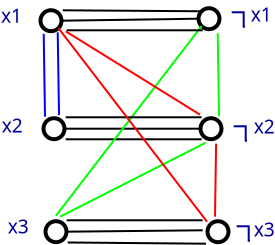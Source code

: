 <?xml version="1.0" encoding="UTF-8"?>
<dia:diagram xmlns:dia="http://www.lysator.liu.se/~alla/dia/">
  <dia:layer name="Background" visible="true">
    <dia:object type="Standard - Ellipse" version="0" id="O0">
      <dia:attribute name="obj_pos">
        <dia:point val="6.925,6.225"/>
      </dia:attribute>
      <dia:attribute name="obj_bb">
        <dia:rectangle val="6.825,6.125;8.075,7.375"/>
      </dia:attribute>
      <dia:attribute name="elem_corner">
        <dia:point val="6.925,6.225"/>
      </dia:attribute>
      <dia:attribute name="elem_width">
        <dia:real val="1.05"/>
      </dia:attribute>
      <dia:attribute name="elem_height">
        <dia:real val="1.05"/>
      </dia:attribute>
      <dia:attribute name="border_width">
        <dia:real val="0.2"/>
      </dia:attribute>
      <dia:attribute name="aspect">
        <dia:enum val="2"/>
      </dia:attribute>
    </dia:object>
    <dia:object type="Standard - Ellipse" version="0" id="O1">
      <dia:attribute name="obj_pos">
        <dia:point val="14.825,6.125"/>
      </dia:attribute>
      <dia:attribute name="obj_bb">
        <dia:rectangle val="14.725,6.025;15.975,7.275"/>
      </dia:attribute>
      <dia:attribute name="elem_corner">
        <dia:point val="14.825,6.125"/>
      </dia:attribute>
      <dia:attribute name="elem_width">
        <dia:real val="1.05"/>
      </dia:attribute>
      <dia:attribute name="elem_height">
        <dia:real val="1.05"/>
      </dia:attribute>
      <dia:attribute name="border_width">
        <dia:real val="0.2"/>
      </dia:attribute>
      <dia:attribute name="aspect">
        <dia:enum val="2"/>
      </dia:attribute>
    </dia:object>
    <dia:object type="Standard - Ellipse" version="0" id="O2">
      <dia:attribute name="obj_pos">
        <dia:point val="7.075,11.625"/>
      </dia:attribute>
      <dia:attribute name="obj_bb">
        <dia:rectangle val="6.975,11.525;8.225,12.775"/>
      </dia:attribute>
      <dia:attribute name="elem_corner">
        <dia:point val="7.075,11.625"/>
      </dia:attribute>
      <dia:attribute name="elem_width">
        <dia:real val="1.05"/>
      </dia:attribute>
      <dia:attribute name="elem_height">
        <dia:real val="1.05"/>
      </dia:attribute>
      <dia:attribute name="border_width">
        <dia:real val="0.2"/>
      </dia:attribute>
      <dia:attribute name="aspect">
        <dia:enum val="2"/>
      </dia:attribute>
    </dia:object>
    <dia:object type="Standard - Ellipse" version="0" id="O3">
      <dia:attribute name="obj_pos">
        <dia:point val="14.925,11.625"/>
      </dia:attribute>
      <dia:attribute name="obj_bb">
        <dia:rectangle val="14.825,11.525;16.075,12.775"/>
      </dia:attribute>
      <dia:attribute name="elem_corner">
        <dia:point val="14.925,11.625"/>
      </dia:attribute>
      <dia:attribute name="elem_width">
        <dia:real val="1.05"/>
      </dia:attribute>
      <dia:attribute name="elem_height">
        <dia:real val="1.05"/>
      </dia:attribute>
      <dia:attribute name="border_width">
        <dia:real val="0.2"/>
      </dia:attribute>
      <dia:attribute name="aspect">
        <dia:enum val="2"/>
      </dia:attribute>
    </dia:object>
    <dia:object type="Standard - Ellipse" version="0" id="O4">
      <dia:attribute name="obj_pos">
        <dia:point val="7.175,16.775"/>
      </dia:attribute>
      <dia:attribute name="obj_bb">
        <dia:rectangle val="7.075,16.675;8.325,17.925"/>
      </dia:attribute>
      <dia:attribute name="elem_corner">
        <dia:point val="7.175,16.775"/>
      </dia:attribute>
      <dia:attribute name="elem_width">
        <dia:real val="1.05"/>
      </dia:attribute>
      <dia:attribute name="elem_height">
        <dia:real val="1.05"/>
      </dia:attribute>
      <dia:attribute name="border_width">
        <dia:real val="0.2"/>
      </dia:attribute>
      <dia:attribute name="aspect">
        <dia:enum val="2"/>
      </dia:attribute>
    </dia:object>
    <dia:object type="Standard - Ellipse" version="0" id="O5">
      <dia:attribute name="obj_pos">
        <dia:point val="15.275,16.775"/>
      </dia:attribute>
      <dia:attribute name="obj_bb">
        <dia:rectangle val="15.175,16.675;16.425,17.925"/>
      </dia:attribute>
      <dia:attribute name="elem_corner">
        <dia:point val="15.275,16.775"/>
      </dia:attribute>
      <dia:attribute name="elem_width">
        <dia:real val="1.05"/>
      </dia:attribute>
      <dia:attribute name="elem_height">
        <dia:real val="1.05"/>
      </dia:attribute>
      <dia:attribute name="border_width">
        <dia:real val="0.2"/>
      </dia:attribute>
      <dia:attribute name="aspect">
        <dia:enum val="2"/>
      </dia:attribute>
    </dia:object>
    <dia:object type="Standard - Line" version="0" id="O6">
      <dia:attribute name="obj_pos">
        <dia:point val="7.975,6.75"/>
      </dia:attribute>
      <dia:attribute name="obj_bb">
        <dia:rectangle val="7.924,6.599;14.876,6.801"/>
      </dia:attribute>
      <dia:attribute name="conn_endpoints">
        <dia:point val="7.975,6.75"/>
        <dia:point val="14.825,6.65"/>
      </dia:attribute>
      <dia:attribute name="numcp">
        <dia:int val="1"/>
      </dia:attribute>
      <dia:connections>
        <dia:connection handle="0" to="O0" connection="4"/>
        <dia:connection handle="1" to="O1" connection="3"/>
      </dia:connections>
    </dia:object>
    <dia:object type="Standard - Line" version="0" id="O7">
      <dia:attribute name="obj_pos">
        <dia:point val="8.125,12.15"/>
      </dia:attribute>
      <dia:attribute name="obj_bb">
        <dia:rectangle val="8.075,12.1;14.975,12.2"/>
      </dia:attribute>
      <dia:attribute name="conn_endpoints">
        <dia:point val="8.125,12.15"/>
        <dia:point val="14.925,12.15"/>
      </dia:attribute>
      <dia:attribute name="numcp">
        <dia:int val="1"/>
      </dia:attribute>
      <dia:connections>
        <dia:connection handle="0" to="O2" connection="4"/>
        <dia:connection handle="1" to="O3" connection="3"/>
      </dia:connections>
    </dia:object>
    <dia:object type="Standard - Line" version="0" id="O8">
      <dia:attribute name="obj_pos">
        <dia:point val="8.225,17.3"/>
      </dia:attribute>
      <dia:attribute name="obj_bb">
        <dia:rectangle val="8.174,17.18;15.085,17.351"/>
      </dia:attribute>
      <dia:attribute name="conn_endpoints">
        <dia:point val="8.225,17.3"/>
        <dia:point val="15.035,17.23"/>
      </dia:attribute>
      <dia:attribute name="numcp">
        <dia:int val="1"/>
      </dia:attribute>
      <dia:connections>
        <dia:connection handle="0" to="O4" connection="4"/>
      </dia:connections>
    </dia:object>
    <dia:object type="Standard - Line" version="0" id="O9">
      <dia:attribute name="obj_pos">
        <dia:point val="8.185,12.68"/>
      </dia:attribute>
      <dia:attribute name="obj_bb">
        <dia:rectangle val="8.135,12.63;15.035,12.73"/>
      </dia:attribute>
      <dia:attribute name="conn_endpoints">
        <dia:point val="8.185,12.68"/>
        <dia:point val="14.985,12.68"/>
      </dia:attribute>
      <dia:attribute name="numcp">
        <dia:int val="1"/>
      </dia:attribute>
    </dia:object>
    <dia:object type="Standard - Line" version="0" id="O10">
      <dia:attribute name="obj_pos">
        <dia:point val="8.035,6.23"/>
      </dia:attribute>
      <dia:attribute name="obj_bb">
        <dia:rectangle val="7.985,6.18;15.029,6.329"/>
      </dia:attribute>
      <dia:attribute name="conn_endpoints">
        <dia:point val="8.035,6.23"/>
        <dia:point val="14.979,6.279"/>
      </dia:attribute>
      <dia:attribute name="numcp">
        <dia:int val="1"/>
      </dia:attribute>
      <dia:connections>
        <dia:connection handle="1" to="O1" connection="0"/>
      </dia:connections>
    </dia:object>
    <dia:object type="Standard - Line" version="0" id="O11">
      <dia:attribute name="obj_pos">
        <dia:point val="8.286,17.84"/>
      </dia:attribute>
      <dia:attribute name="obj_bb">
        <dia:rectangle val="8.235,17.79;15.25,17.95"/>
      </dia:attribute>
      <dia:attribute name="conn_endpoints">
        <dia:point val="8.286,17.84"/>
        <dia:point val="15.2,17.9"/>
      </dia:attribute>
      <dia:attribute name="numcp">
        <dia:int val="1"/>
      </dia:attribute>
    </dia:object>
    <dia:object type="Standard - Text" version="1" id="O12">
      <dia:attribute name="obj_pos">
        <dia:point val="4.95,6.85"/>
      </dia:attribute>
      <dia:attribute name="obj_bb">
        <dia:rectangle val="4.925,6.012;6.025,7.496"/>
      </dia:attribute>
      <dia:attribute name="text">
        <dia:composite type="text">
          <dia:attribute name="string">
            <dia:string>#x1#</dia:string>
          </dia:attribute>
          <dia:attribute name="font">
            <dia:font family="sans" style="0" name="Helvetica"/>
          </dia:attribute>
          <dia:attribute name="height">
            <dia:real val="1.2"/>
          </dia:attribute>
          <dia:attribute name="pos">
            <dia:point val="4.95,6.85"/>
          </dia:attribute>
          <dia:attribute name="color">
            <dia:color val="#000099"/>
          </dia:attribute>
          <dia:attribute name="alignment">
            <dia:enum val="0"/>
          </dia:attribute>
        </dia:composite>
      </dia:attribute>
      <dia:attribute name="valign">
        <dia:enum val="3"/>
      </dia:attribute>
    </dia:object>
    <dia:object type="Standard - Text" version="1" id="O13">
      <dia:attribute name="obj_pos">
        <dia:point val="17.435,6.793"/>
      </dia:attribute>
      <dia:attribute name="obj_bb">
        <dia:rectangle val="17.41,5.955;18.51,7.439"/>
      </dia:attribute>
      <dia:attribute name="text">
        <dia:composite type="text">
          <dia:attribute name="string">
            <dia:string>#x1#</dia:string>
          </dia:attribute>
          <dia:attribute name="font">
            <dia:font family="sans" style="0" name="Helvetica"/>
          </dia:attribute>
          <dia:attribute name="height">
            <dia:real val="1.2"/>
          </dia:attribute>
          <dia:attribute name="pos">
            <dia:point val="17.435,6.793"/>
          </dia:attribute>
          <dia:attribute name="color">
            <dia:color val="#000099"/>
          </dia:attribute>
          <dia:attribute name="alignment">
            <dia:enum val="0"/>
          </dia:attribute>
        </dia:composite>
      </dia:attribute>
      <dia:attribute name="valign">
        <dia:enum val="3"/>
      </dia:attribute>
    </dia:object>
    <dia:object type="Standard - ZigZagLine" version="1" id="O14">
      <dia:attribute name="obj_pos">
        <dia:point val="16.485,6.33"/>
      </dia:attribute>
      <dia:attribute name="obj_bb">
        <dia:rectangle val="16.435,6.28;17.2,7.1"/>
      </dia:attribute>
      <dia:attribute name="orth_points">
        <dia:point val="16.485,6.33"/>
        <dia:point val="17.085,6.33"/>
        <dia:point val="17.085,7.05"/>
        <dia:point val="17.15,7.05"/>
      </dia:attribute>
      <dia:attribute name="orth_orient">
        <dia:enum val="0"/>
        <dia:enum val="1"/>
        <dia:enum val="0"/>
      </dia:attribute>
      <dia:attribute name="autorouting">
        <dia:boolean val="false"/>
      </dia:attribute>
      <dia:attribute name="line_color">
        <dia:color val="#000099"/>
      </dia:attribute>
    </dia:object>
    <dia:object type="Standard - ZigZagLine" version="1" id="O15">
      <dia:attribute name="obj_pos">
        <dia:point val="16.585,12.03"/>
      </dia:attribute>
      <dia:attribute name="obj_bb">
        <dia:rectangle val="16.535,11.98;17.3,12.8"/>
      </dia:attribute>
      <dia:attribute name="orth_points">
        <dia:point val="16.585,12.03"/>
        <dia:point val="17.185,12.03"/>
        <dia:point val="17.185,12.75"/>
        <dia:point val="17.25,12.75"/>
      </dia:attribute>
      <dia:attribute name="orth_orient">
        <dia:enum val="0"/>
        <dia:enum val="1"/>
        <dia:enum val="0"/>
      </dia:attribute>
      <dia:attribute name="autorouting">
        <dia:boolean val="false"/>
      </dia:attribute>
      <dia:attribute name="line_color">
        <dia:color val="#000099"/>
      </dia:attribute>
    </dia:object>
    <dia:object type="Standard - ZigZagLine" version="1" id="O16">
      <dia:attribute name="obj_pos">
        <dia:point val="16.735,17.03"/>
      </dia:attribute>
      <dia:attribute name="obj_bb">
        <dia:rectangle val="16.685,16.98;17.45,17.8"/>
      </dia:attribute>
      <dia:attribute name="orth_points">
        <dia:point val="16.735,17.03"/>
        <dia:point val="17.335,17.03"/>
        <dia:point val="17.335,17.75"/>
        <dia:point val="17.4,17.75"/>
      </dia:attribute>
      <dia:attribute name="orth_orient">
        <dia:enum val="0"/>
        <dia:enum val="1"/>
        <dia:enum val="0"/>
      </dia:attribute>
      <dia:attribute name="autorouting">
        <dia:boolean val="false"/>
      </dia:attribute>
      <dia:attribute name="line_color">
        <dia:color val="#000099"/>
      </dia:attribute>
    </dia:object>
    <dia:object type="Standard - Text" version="1" id="O17">
      <dia:attribute name="obj_pos">
        <dia:point val="17.585,12.393"/>
      </dia:attribute>
      <dia:attribute name="obj_bb">
        <dia:rectangle val="17.585,11.555;18.686,13.039"/>
      </dia:attribute>
      <dia:attribute name="text">
        <dia:composite type="text">
          <dia:attribute name="string">
            <dia:string>#x2#</dia:string>
          </dia:attribute>
          <dia:attribute name="font">
            <dia:font family="sans" style="0" name="Helvetica"/>
          </dia:attribute>
          <dia:attribute name="height">
            <dia:real val="1.2"/>
          </dia:attribute>
          <dia:attribute name="pos">
            <dia:point val="17.585,12.393"/>
          </dia:attribute>
          <dia:attribute name="color">
            <dia:color val="#000099"/>
          </dia:attribute>
          <dia:attribute name="alignment">
            <dia:enum val="0"/>
          </dia:attribute>
        </dia:composite>
      </dia:attribute>
      <dia:attribute name="valign">
        <dia:enum val="3"/>
      </dia:attribute>
    </dia:object>
    <dia:object type="Standard - Text" version="1" id="O18">
      <dia:attribute name="obj_pos">
        <dia:point val="17.585,17.543"/>
      </dia:attribute>
      <dia:attribute name="obj_bb">
        <dia:rectangle val="17.585,16.704;18.686,18.189"/>
      </dia:attribute>
      <dia:attribute name="text">
        <dia:composite type="text">
          <dia:attribute name="string">
            <dia:string>#x3#</dia:string>
          </dia:attribute>
          <dia:attribute name="font">
            <dia:font family="sans" style="0" name="Helvetica"/>
          </dia:attribute>
          <dia:attribute name="height">
            <dia:real val="1.2"/>
          </dia:attribute>
          <dia:attribute name="pos">
            <dia:point val="17.585,17.543"/>
          </dia:attribute>
          <dia:attribute name="color">
            <dia:color val="#000099"/>
          </dia:attribute>
          <dia:attribute name="alignment">
            <dia:enum val="0"/>
          </dia:attribute>
        </dia:composite>
      </dia:attribute>
      <dia:attribute name="valign">
        <dia:enum val="3"/>
      </dia:attribute>
    </dia:object>
    <dia:object type="Standard - Text" version="1" id="O19">
      <dia:attribute name="obj_pos">
        <dia:point val="4.985,12.342"/>
      </dia:attribute>
      <dia:attribute name="obj_bb">
        <dia:rectangle val="4.985,11.505;6.085,12.989"/>
      </dia:attribute>
      <dia:attribute name="text">
        <dia:composite type="text">
          <dia:attribute name="string">
            <dia:string>#x2#</dia:string>
          </dia:attribute>
          <dia:attribute name="font">
            <dia:font family="sans" style="0" name="Helvetica"/>
          </dia:attribute>
          <dia:attribute name="height">
            <dia:real val="1.2"/>
          </dia:attribute>
          <dia:attribute name="pos">
            <dia:point val="4.985,12.342"/>
          </dia:attribute>
          <dia:attribute name="color">
            <dia:color val="#000099"/>
          </dia:attribute>
          <dia:attribute name="alignment">
            <dia:enum val="0"/>
          </dia:attribute>
        </dia:composite>
      </dia:attribute>
      <dia:attribute name="valign">
        <dia:enum val="3"/>
      </dia:attribute>
    </dia:object>
    <dia:object type="Standard - Text" version="1" id="O20">
      <dia:attribute name="obj_pos">
        <dia:point val="5.285,17.392"/>
      </dia:attribute>
      <dia:attribute name="obj_bb">
        <dia:rectangle val="5.285,16.555;6.386,18.038"/>
      </dia:attribute>
      <dia:attribute name="text">
        <dia:composite type="text">
          <dia:attribute name="string">
            <dia:string>#x3#</dia:string>
          </dia:attribute>
          <dia:attribute name="font">
            <dia:font family="sans" style="0" name="Helvetica"/>
          </dia:attribute>
          <dia:attribute name="height">
            <dia:real val="1.2"/>
          </dia:attribute>
          <dia:attribute name="pos">
            <dia:point val="5.285,17.392"/>
          </dia:attribute>
          <dia:attribute name="color">
            <dia:color val="#000099"/>
          </dia:attribute>
          <dia:attribute name="alignment">
            <dia:enum val="0"/>
          </dia:attribute>
        </dia:composite>
      </dia:attribute>
      <dia:attribute name="valign">
        <dia:enum val="3"/>
      </dia:attribute>
    </dia:object>
    <dia:object type="Standard - Line" version="0" id="O21">
      <dia:attribute name="obj_pos">
        <dia:point val="7.085,7.411"/>
      </dia:attribute>
      <dia:attribute name="obj_bb">
        <dia:rectangle val="7.034,7.36;7.201,11.601"/>
      </dia:attribute>
      <dia:attribute name="conn_endpoints">
        <dia:point val="7.085,7.411"/>
        <dia:point val="7.15,11.55"/>
      </dia:attribute>
      <dia:attribute name="numcp">
        <dia:int val="1"/>
      </dia:attribute>
      <dia:attribute name="line_color">
        <dia:color val="#0000ff"/>
      </dia:attribute>
    </dia:object>
    <dia:object type="Standard - Line" version="0" id="O22">
      <dia:attribute name="obj_pos">
        <dia:point val="7.786,7.331"/>
      </dia:attribute>
      <dia:attribute name="obj_bb">
        <dia:rectangle val="7.735,7.28;7.901,11.521"/>
      </dia:attribute>
      <dia:attribute name="conn_endpoints">
        <dia:point val="7.786,7.331"/>
        <dia:point val="7.851,11.47"/>
      </dia:attribute>
      <dia:attribute name="numcp">
        <dia:int val="1"/>
      </dia:attribute>
      <dia:attribute name="line_color">
        <dia:color val="#0000ff"/>
      </dia:attribute>
    </dia:object>
    <dia:object type="Standard - Line" version="0" id="O23">
      <dia:attribute name="obj_pos">
        <dia:point val="15.786,7.381"/>
      </dia:attribute>
      <dia:attribute name="obj_bb">
        <dia:rectangle val="15.735,7.33;15.901,11.571"/>
      </dia:attribute>
      <dia:attribute name="conn_endpoints">
        <dia:point val="15.786,7.381"/>
        <dia:point val="15.851,11.52"/>
      </dia:attribute>
      <dia:attribute name="numcp">
        <dia:int val="1"/>
      </dia:attribute>
      <dia:attribute name="line_color">
        <dia:color val="#00ff00"/>
      </dia:attribute>
    </dia:object>
    <dia:object type="Standard - Line" version="0" id="O24">
      <dia:attribute name="obj_pos">
        <dia:point val="14.979,7.021"/>
      </dia:attribute>
      <dia:attribute name="obj_bb">
        <dia:rectangle val="7.63,6.951;15.049,16.57"/>
      </dia:attribute>
      <dia:attribute name="conn_endpoints">
        <dia:point val="14.979,7.021"/>
        <dia:point val="7.7,16.5"/>
      </dia:attribute>
      <dia:attribute name="numcp">
        <dia:int val="1"/>
      </dia:attribute>
      <dia:attribute name="line_color">
        <dia:color val="#00ff00"/>
      </dia:attribute>
      <dia:connections>
        <dia:connection handle="0" to="O1" connection="5"/>
      </dia:connections>
    </dia:object>
    <dia:object type="Standard - Line" version="0" id="O25">
      <dia:attribute name="obj_pos">
        <dia:point val="15.184,12.85"/>
      </dia:attribute>
      <dia:attribute name="obj_bb">
        <dia:rectangle val="7.833,12.783;15.251,16.617"/>
      </dia:attribute>
      <dia:attribute name="conn_endpoints">
        <dia:point val="15.184,12.85"/>
        <dia:point val="7.9,16.55"/>
      </dia:attribute>
      <dia:attribute name="numcp">
        <dia:int val="1"/>
      </dia:attribute>
      <dia:attribute name="line_color">
        <dia:color val="#00ff00"/>
      </dia:attribute>
    </dia:object>
    <dia:object type="Standard - Line" version="0" id="O26">
      <dia:attribute name="obj_pos">
        <dia:point val="8.185,11.58"/>
      </dia:attribute>
      <dia:attribute name="obj_bb">
        <dia:rectangle val="8.135,11.53;15.035,11.63"/>
      </dia:attribute>
      <dia:attribute name="conn_endpoints">
        <dia:point val="8.185,11.58"/>
        <dia:point val="14.985,11.58"/>
      </dia:attribute>
      <dia:attribute name="numcp">
        <dia:int val="1"/>
      </dia:attribute>
    </dia:object>
    <dia:object type="Standard - Line" version="0" id="O27">
      <dia:attribute name="obj_pos">
        <dia:point val="8.235,7.23"/>
      </dia:attribute>
      <dia:attribute name="obj_bb">
        <dia:rectangle val="8.185,7.18;15.085,7.28"/>
      </dia:attribute>
      <dia:attribute name="conn_endpoints">
        <dia:point val="8.235,7.23"/>
        <dia:point val="15.035,7.23"/>
      </dia:attribute>
      <dia:attribute name="numcp">
        <dia:int val="1"/>
      </dia:attribute>
    </dia:object>
    <dia:object type="Standard - Line" version="0" id="O28">
      <dia:attribute name="obj_pos">
        <dia:point val="8.235,16.73"/>
      </dia:attribute>
      <dia:attribute name="obj_bb">
        <dia:rectangle val="8.185,16.68;15.085,16.78"/>
      </dia:attribute>
      <dia:attribute name="conn_endpoints">
        <dia:point val="8.235,16.73"/>
        <dia:point val="15.035,16.73"/>
      </dia:attribute>
      <dia:attribute name="numcp">
        <dia:int val="1"/>
      </dia:attribute>
    </dia:object>
    <dia:object type="Standard - Line" version="0" id="O29">
      <dia:attribute name="obj_pos">
        <dia:point val="7.821,7.121"/>
      </dia:attribute>
      <dia:attribute name="obj_bb">
        <dia:rectangle val="7.751,7.051;15.32,16.87"/>
      </dia:attribute>
      <dia:attribute name="conn_endpoints">
        <dia:point val="7.821,7.121"/>
        <dia:point val="15.25,16.8"/>
      </dia:attribute>
      <dia:attribute name="numcp">
        <dia:int val="1"/>
      </dia:attribute>
      <dia:attribute name="line_color">
        <dia:color val="#ff0000"/>
      </dia:attribute>
      <dia:connections>
        <dia:connection handle="0" to="O0" connection="7"/>
      </dia:connections>
    </dia:object>
    <dia:object type="Standard - Line" version="0" id="O30">
      <dia:attribute name="obj_pos">
        <dia:point val="15.705,12.9"/>
      </dia:attribute>
      <dia:attribute name="obj_bb">
        <dia:rectangle val="15.599,12.849;15.756,16.601"/>
      </dia:attribute>
      <dia:attribute name="conn_endpoints">
        <dia:point val="15.705,12.9"/>
        <dia:point val="15.65,16.55"/>
      </dia:attribute>
      <dia:attribute name="numcp">
        <dia:int val="1"/>
      </dia:attribute>
      <dia:attribute name="line_color">
        <dia:color val="#ff0000"/>
      </dia:attribute>
    </dia:object>
    <dia:object type="Standard - Line" version="0" id="O31">
      <dia:attribute name="obj_pos">
        <dia:point val="14.9,11.45"/>
      </dia:attribute>
      <dia:attribute name="obj_bb">
        <dia:rectangle val="8.117,7.212;14.969,11.519"/>
      </dia:attribute>
      <dia:attribute name="conn_endpoints">
        <dia:point val="14.9,11.45"/>
        <dia:point val="8.186,7.281"/>
      </dia:attribute>
      <dia:attribute name="numcp">
        <dia:int val="1"/>
      </dia:attribute>
      <dia:attribute name="line_color">
        <dia:color val="#ff0000"/>
      </dia:attribute>
    </dia:object>
  </dia:layer>
</dia:diagram>
